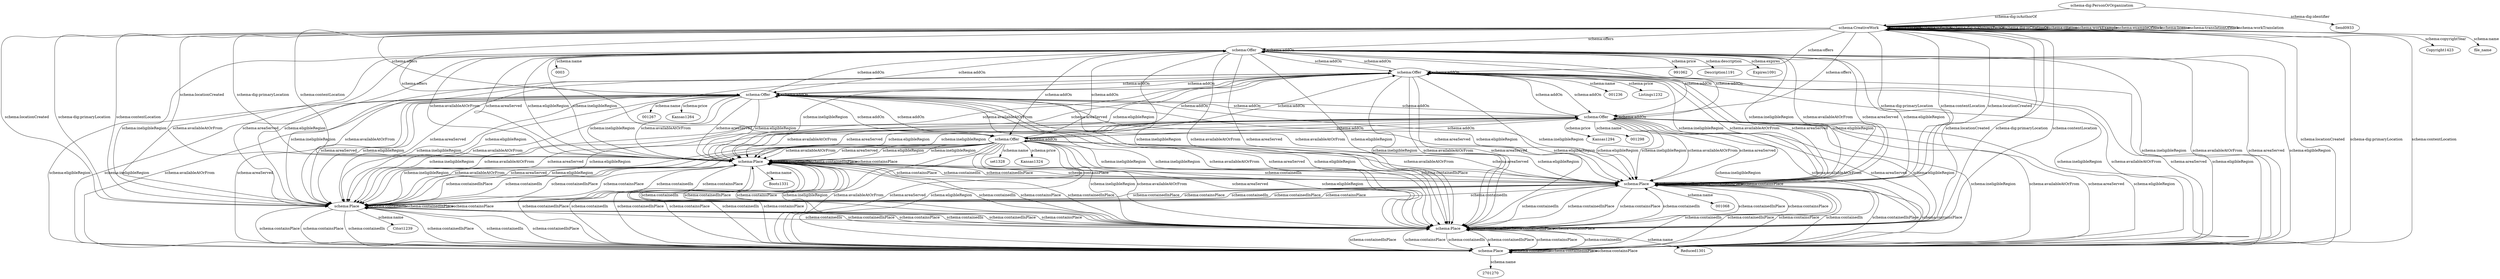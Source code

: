 digraph {
  "991062" [type=attribute_name,label="991062"]
  "2701270" [type=attribute_name,label="2701270"]
  Send0933 [type=attribute_name,label=Send0933]
  "schema-dig:PersonOrOrganization1" [type=class_uri,label="schema-dig:PersonOrOrganization"]
  Copyright1423 [type=attribute_name,label=Copyright1423]
  "schema:CreativeWork1" [type=class_uri,label="schema:CreativeWork"]
  file_name [type=attribute_name,label=file_name]
  Description1191 [type=attribute_name,label=Description1191]
  "schema:Offer1" [type=class_uri,label="schema:Offer"]
  Expires1091 [type=attribute_name,label=Expires1091]
  "0003" [type=attribute_name,label="0003"]
  "001236" [type=attribute_name,label="001236"]
  "schema:Offer2" [type=class_uri,label="schema:Offer"]
  Listings1232 [type=attribute_name,label=Listings1232]
  "001267" [type=attribute_name,label="001267"]
  "schema:Offer3" [type=class_uri,label="schema:Offer"]
  Kansas1264 [type=attribute_name,label=Kansas1264]
  "001298" [type=attribute_name,label="001298"]
  "schema:Offer4" [type=class_uri,label="schema:Offer"]
  Kansas1294 [type=attribute_name,label=Kansas1294]
  set1328 [type=attribute_name,label=set1328]
  "schema:Offer5" [type=class_uri,label="schema:Offer"]
  Kansas1324 [type=attribute_name,label=Kansas1324]
  "001068" [type=attribute_name,label="001068"]
  "schema:Place1" [type=class_uri,label="schema:Place"]
  Citori1239 [type=attribute_name,label=Citori1239]
  "schema:Place2" [type=class_uri,label="schema:Place"]
  "schema:Place3" [type=class_uri,label="schema:Place"]
  Reduced1301 [type=attribute_name,label=Reduced1301]
  "schema:Place4" [type=class_uri,label="schema:Place"]
  Boots1331 [type=attribute_name,label=Boots1331]
  "schema:Place5" [type=class_uri,label="schema:Place"]
  "schema-dig:PersonOrOrganization1" -> Send0933 [label="schema-dig:identifier",type=st_property_uri]
  "schema:CreativeWork1" -> Copyright1423 [label="schema:copyrightYear",type=st_property_uri]
  "schema:CreativeWork1" -> file_name [label="schema:name",type=st_property_uri]
  "schema:Offer1" -> Description1191 [label="schema:description",type=st_property_uri]
  "schema:Offer1" -> Expires1091 [label="schema:expires",type=st_property_uri]
  "schema:Offer1" -> "0003" [label="schema:name",type=st_property_uri]
  "schema:Offer1" -> "991062" [label="schema:price",type=st_property_uri]
  "schema:Offer2" -> "001236" [label="schema:name",type=st_property_uri]
  "schema:Offer2" -> Listings1232 [label="schema:price",type=st_property_uri]
  "schema:Offer3" -> "001267" [label="schema:name",type=st_property_uri]
  "schema:Offer3" -> Kansas1264 [label="schema:price",type=st_property_uri]
  "schema:Offer4" -> "001298" [label="schema:name",type=st_property_uri]
  "schema:Offer4" -> Kansas1294 [label="schema:price",type=st_property_uri]
  "schema:Offer5" -> set1328 [label="schema:name",type=st_property_uri]
  "schema:Offer5" -> Kansas1324 [label="schema:price",type=st_property_uri]
  "schema:Place1" -> "001068" [label="schema:name",type=st_property_uri]
  "schema:Place2" -> Citori1239 [label="schema:name",type=st_property_uri]
  "schema:Place3" -> "2701270" [label="schema:name",type=st_property_uri]
  "schema:Place4" -> Reduced1301 [label="schema:name",type=st_property_uri]
  "schema:Place5" -> Boots1331 [label="schema:name",type=st_property_uri]
  "schema-dig:PersonOrOrganization1" -> "schema:CreativeWork1" [label="schema-dig:isAuthorOf",type=direct_property_uri,weight=1]
  "schema:CreativeWork1" -> "schema:CreativeWork1" [label="schema:hasPart",type=direct_property_uri,weight=1]
  "schema:CreativeWork1" -> "schema:CreativeWork1" [label="schema:isPartOf",type=direct_property_uri,weight=1]
  "schema:CreativeWork1" -> "schema:CreativeWork1" [label="schema-dig:isAbstractPartOf",type=direct_property_uri,weight=1]
  "schema:CreativeWork1" -> "schema:CreativeWork1" [label="schema-dig:isCitationOf",type=direct_property_uri,weight=1]
  "schema:CreativeWork1" -> "schema:CreativeWork1" [label="schema:citation",type=direct_property_uri,weight=1]
  "schema:CreativeWork1" -> "schema:CreativeWork1" [label="schema:workExample",type=direct_property_uri,weight=1]
  "schema:CreativeWork1" -> "schema:CreativeWork1" [label="schema:exampleOfWork",type=direct_property_uri,weight=1]
  "schema:CreativeWork1" -> "schema:CreativeWork1" [label="schema:license",type=direct_property_uri,weight=1]
  "schema:CreativeWork1" -> "schema:CreativeWork1" [label="schema:translationOfWork",type=direct_property_uri,weight=1]
  "schema:CreativeWork1" -> "schema:CreativeWork1" [label="schema:workTranslation",type=direct_property_uri,weight=1]
  "schema:CreativeWork1" -> "schema:Offer1" [label="schema:offers",type=direct_property_uri,weight=1]
  "schema:CreativeWork1" -> "schema:Offer2" [label="schema:offers",type=direct_property_uri,weight=1]
  "schema:CreativeWork1" -> "schema:Offer3" [label="schema:offers",type=direct_property_uri,weight=1]
  "schema:CreativeWork1" -> "schema:Offer4" [label="schema:offers",type=direct_property_uri,weight=1]
  "schema:CreativeWork1" -> "schema:Offer5" [label="schema:offers",type=direct_property_uri,weight=1]
  "schema:CreativeWork1" -> "schema:Place1" [label="schema:locationCreated",type=direct_property_uri,weight=1]
  "schema:CreativeWork1" -> "schema:Place2" [label="schema:locationCreated",type=direct_property_uri,weight=1]
  "schema:CreativeWork1" -> "schema:Place3" [label="schema:locationCreated",type=direct_property_uri,weight=1]
  "schema:CreativeWork1" -> "schema:Place4" [label="schema:locationCreated",type=direct_property_uri,weight=1]
  "schema:CreativeWork1" -> "schema:Place5" [label="schema:locationCreated",type=direct_property_uri,weight=1]
  "schema:CreativeWork1" -> "schema:Place1" [label="schema-dig:primaryLocation",type=direct_property_uri,weight=1]
  "schema:CreativeWork1" -> "schema:Place2" [label="schema-dig:primaryLocation",type=direct_property_uri,weight=1]
  "schema:CreativeWork1" -> "schema:Place3" [label="schema-dig:primaryLocation",type=direct_property_uri,weight=1]
  "schema:CreativeWork1" -> "schema:Place4" [label="schema-dig:primaryLocation",type=direct_property_uri,weight=1]
  "schema:CreativeWork1" -> "schema:Place5" [label="schema-dig:primaryLocation",type=direct_property_uri,weight=1]
  "schema:CreativeWork1" -> "schema:Place1" [label="schema:contentLocation",type=direct_property_uri,weight=1]
  "schema:CreativeWork1" -> "schema:Place2" [label="schema:contentLocation",type=direct_property_uri,weight=1]
  "schema:CreativeWork1" -> "schema:Place3" [label="schema:contentLocation",type=direct_property_uri,weight=1]
  "schema:CreativeWork1" -> "schema:Place4" [label="schema:contentLocation",type=direct_property_uri,weight=1]
  "schema:CreativeWork1" -> "schema:Place5" [label="schema:contentLocation",type=direct_property_uri,weight=1]
  "schema:Offer1" -> "schema:Offer1" [label="schema:addOn",type=direct_property_uri,weight=1]
  "schema:Offer1" -> "schema:Offer2" [label="schema:addOn",type=direct_property_uri,weight=1]
  "schema:Offer1" -> "schema:Offer3" [label="schema:addOn",type=direct_property_uri,weight=1]
  "schema:Offer1" -> "schema:Offer4" [label="schema:addOn",type=direct_property_uri,weight=1]
  "schema:Offer1" -> "schema:Offer5" [label="schema:addOn",type=direct_property_uri,weight=1]
  "schema:Offer2" -> "schema:Offer1" [label="schema:addOn",type=direct_property_uri,weight=1]
  "schema:Offer2" -> "schema:Offer2" [label="schema:addOn",type=direct_property_uri,weight=1]
  "schema:Offer2" -> "schema:Offer3" [label="schema:addOn",type=direct_property_uri,weight=1]
  "schema:Offer2" -> "schema:Offer4" [label="schema:addOn",type=direct_property_uri,weight=1]
  "schema:Offer2" -> "schema:Offer5" [label="schema:addOn",type=direct_property_uri,weight=1]
  "schema:Offer3" -> "schema:Offer1" [label="schema:addOn",type=direct_property_uri,weight=1]
  "schema:Offer3" -> "schema:Offer2" [label="schema:addOn",type=direct_property_uri,weight=1]
  "schema:Offer3" -> "schema:Offer3" [label="schema:addOn",type=direct_property_uri,weight=1]
  "schema:Offer3" -> "schema:Offer4" [label="schema:addOn",type=direct_property_uri,weight=1]
  "schema:Offer3" -> "schema:Offer5" [label="schema:addOn",type=direct_property_uri,weight=1]
  "schema:Offer4" -> "schema:Offer1" [label="schema:addOn",type=direct_property_uri,weight=1]
  "schema:Offer4" -> "schema:Offer2" [label="schema:addOn",type=direct_property_uri,weight=1]
  "schema:Offer4" -> "schema:Offer3" [label="schema:addOn",type=direct_property_uri,weight=1]
  "schema:Offer4" -> "schema:Offer4" [label="schema:addOn",type=direct_property_uri,weight=1]
  "schema:Offer4" -> "schema:Offer5" [label="schema:addOn",type=direct_property_uri,weight=1]
  "schema:Offer5" -> "schema:Offer1" [label="schema:addOn",type=direct_property_uri,weight=1]
  "schema:Offer5" -> "schema:Offer2" [label="schema:addOn",type=direct_property_uri,weight=1]
  "schema:Offer5" -> "schema:Offer3" [label="schema:addOn",type=direct_property_uri,weight=1]
  "schema:Offer5" -> "schema:Offer4" [label="schema:addOn",type=direct_property_uri,weight=1]
  "schema:Offer5" -> "schema:Offer5" [label="schema:addOn",type=direct_property_uri,weight=1]
  "schema:Offer1" -> "schema:Place1" [label="schema:ineligibleRegion",type=direct_property_uri,weight=1]
  "schema:Offer1" -> "schema:Place2" [label="schema:ineligibleRegion",type=direct_property_uri,weight=1]
  "schema:Offer1" -> "schema:Place3" [label="schema:ineligibleRegion",type=direct_property_uri,weight=1]
  "schema:Offer1" -> "schema:Place4" [label="schema:ineligibleRegion",type=direct_property_uri,weight=1]
  "schema:Offer1" -> "schema:Place5" [label="schema:ineligibleRegion",type=direct_property_uri,weight=1]
  "schema:Offer2" -> "schema:Place1" [label="schema:ineligibleRegion",type=direct_property_uri,weight=1]
  "schema:Offer2" -> "schema:Place2" [label="schema:ineligibleRegion",type=direct_property_uri,weight=1]
  "schema:Offer2" -> "schema:Place3" [label="schema:ineligibleRegion",type=direct_property_uri,weight=1]
  "schema:Offer2" -> "schema:Place4" [label="schema:ineligibleRegion",type=direct_property_uri,weight=1]
  "schema:Offer2" -> "schema:Place5" [label="schema:ineligibleRegion",type=direct_property_uri,weight=1]
  "schema:Offer3" -> "schema:Place1" [label="schema:ineligibleRegion",type=direct_property_uri,weight=1]
  "schema:Offer3" -> "schema:Place2" [label="schema:ineligibleRegion",type=direct_property_uri,weight=1]
  "schema:Offer3" -> "schema:Place3" [label="schema:ineligibleRegion",type=direct_property_uri,weight=1]
  "schema:Offer3" -> "schema:Place4" [label="schema:ineligibleRegion",type=direct_property_uri,weight=1]
  "schema:Offer3" -> "schema:Place5" [label="schema:ineligibleRegion",type=direct_property_uri,weight=1]
  "schema:Offer4" -> "schema:Place1" [label="schema:ineligibleRegion",type=direct_property_uri,weight=1]
  "schema:Offer4" -> "schema:Place2" [label="schema:ineligibleRegion",type=direct_property_uri,weight=1]
  "schema:Offer4" -> "schema:Place3" [label="schema:ineligibleRegion",type=direct_property_uri,weight=1]
  "schema:Offer4" -> "schema:Place4" [label="schema:ineligibleRegion",type=direct_property_uri,weight=1]
  "schema:Offer4" -> "schema:Place5" [label="schema:ineligibleRegion",type=direct_property_uri,weight=1]
  "schema:Offer5" -> "schema:Place1" [label="schema:ineligibleRegion",type=direct_property_uri,weight=1]
  "schema:Offer5" -> "schema:Place2" [label="schema:ineligibleRegion",type=direct_property_uri,weight=1]
  "schema:Offer5" -> "schema:Place3" [label="schema:ineligibleRegion",type=direct_property_uri,weight=1]
  "schema:Offer5" -> "schema:Place4" [label="schema:ineligibleRegion",type=direct_property_uri,weight=1]
  "schema:Offer5" -> "schema:Place5" [label="schema:ineligibleRegion",type=direct_property_uri,weight=1]
  "schema:Offer1" -> "schema:Place1" [label="schema:availableAtOrFrom",type=direct_property_uri,weight=1]
  "schema:Offer1" -> "schema:Place2" [label="schema:availableAtOrFrom",type=direct_property_uri,weight=1]
  "schema:Offer1" -> "schema:Place3" [label="schema:availableAtOrFrom",type=direct_property_uri,weight=1]
  "schema:Offer1" -> "schema:Place4" [label="schema:availableAtOrFrom",type=direct_property_uri,weight=1]
  "schema:Offer1" -> "schema:Place5" [label="schema:availableAtOrFrom",type=direct_property_uri,weight=1]
  "schema:Offer2" -> "schema:Place1" [label="schema:availableAtOrFrom",type=direct_property_uri,weight=1]
  "schema:Offer2" -> "schema:Place2" [label="schema:availableAtOrFrom",type=direct_property_uri,weight=1]
  "schema:Offer2" -> "schema:Place3" [label="schema:availableAtOrFrom",type=direct_property_uri,weight=1]
  "schema:Offer2" -> "schema:Place4" [label="schema:availableAtOrFrom",type=direct_property_uri,weight=1]
  "schema:Offer2" -> "schema:Place5" [label="schema:availableAtOrFrom",type=direct_property_uri,weight=1]
  "schema:Offer3" -> "schema:Place1" [label="schema:availableAtOrFrom",type=direct_property_uri,weight=1]
  "schema:Offer3" -> "schema:Place2" [label="schema:availableAtOrFrom",type=direct_property_uri,weight=1]
  "schema:Offer3" -> "schema:Place3" [label="schema:availableAtOrFrom",type=direct_property_uri,weight=1]
  "schema:Offer3" -> "schema:Place4" [label="schema:availableAtOrFrom",type=direct_property_uri,weight=1]
  "schema:Offer3" -> "schema:Place5" [label="schema:availableAtOrFrom",type=direct_property_uri,weight=1]
  "schema:Offer4" -> "schema:Place1" [label="schema:availableAtOrFrom",type=direct_property_uri,weight=1]
  "schema:Offer4" -> "schema:Place2" [label="schema:availableAtOrFrom",type=direct_property_uri,weight=1]
  "schema:Offer4" -> "schema:Place3" [label="schema:availableAtOrFrom",type=direct_property_uri,weight=1]
  "schema:Offer4" -> "schema:Place4" [label="schema:availableAtOrFrom",type=direct_property_uri,weight=1]
  "schema:Offer4" -> "schema:Place5" [label="schema:availableAtOrFrom",type=direct_property_uri,weight=1]
  "schema:Offer5" -> "schema:Place1" [label="schema:availableAtOrFrom",type=direct_property_uri,weight=1]
  "schema:Offer5" -> "schema:Place2" [label="schema:availableAtOrFrom",type=direct_property_uri,weight=1]
  "schema:Offer5" -> "schema:Place3" [label="schema:availableAtOrFrom",type=direct_property_uri,weight=1]
  "schema:Offer5" -> "schema:Place4" [label="schema:availableAtOrFrom",type=direct_property_uri,weight=1]
  "schema:Offer5" -> "schema:Place5" [label="schema:availableAtOrFrom",type=direct_property_uri,weight=1]
  "schema:Offer1" -> "schema:Place1" [label="schema:areaServed",type=direct_property_uri,weight=1]
  "schema:Offer1" -> "schema:Place2" [label="schema:areaServed",type=direct_property_uri,weight=1]
  "schema:Offer1" -> "schema:Place3" [label="schema:areaServed",type=direct_property_uri,weight=1]
  "schema:Offer1" -> "schema:Place4" [label="schema:areaServed",type=direct_property_uri,weight=1]
  "schema:Offer1" -> "schema:Place5" [label="schema:areaServed",type=direct_property_uri,weight=1]
  "schema:Offer2" -> "schema:Place1" [label="schema:areaServed",type=direct_property_uri,weight=1]
  "schema:Offer2" -> "schema:Place2" [label="schema:areaServed",type=direct_property_uri,weight=1]
  "schema:Offer2" -> "schema:Place3" [label="schema:areaServed",type=direct_property_uri,weight=1]
  "schema:Offer2" -> "schema:Place4" [label="schema:areaServed",type=direct_property_uri,weight=1]
  "schema:Offer2" -> "schema:Place5" [label="schema:areaServed",type=direct_property_uri,weight=1]
  "schema:Offer3" -> "schema:Place1" [label="schema:areaServed",type=direct_property_uri,weight=1]
  "schema:Offer3" -> "schema:Place2" [label="schema:areaServed",type=direct_property_uri,weight=1]
  "schema:Offer3" -> "schema:Place3" [label="schema:areaServed",type=direct_property_uri,weight=1]
  "schema:Offer3" -> "schema:Place4" [label="schema:areaServed",type=direct_property_uri,weight=1]
  "schema:Offer3" -> "schema:Place5" [label="schema:areaServed",type=direct_property_uri,weight=1]
  "schema:Offer4" -> "schema:Place1" [label="schema:areaServed",type=direct_property_uri,weight=1]
  "schema:Offer4" -> "schema:Place2" [label="schema:areaServed",type=direct_property_uri,weight=1]
  "schema:Offer4" -> "schema:Place3" [label="schema:areaServed",type=direct_property_uri,weight=1]
  "schema:Offer4" -> "schema:Place4" [label="schema:areaServed",type=direct_property_uri,weight=1]
  "schema:Offer4" -> "schema:Place5" [label="schema:areaServed",type=direct_property_uri,weight=1]
  "schema:Offer5" -> "schema:Place1" [label="schema:areaServed",type=direct_property_uri,weight=1]
  "schema:Offer5" -> "schema:Place2" [label="schema:areaServed",type=direct_property_uri,weight=1]
  "schema:Offer5" -> "schema:Place3" [label="schema:areaServed",type=direct_property_uri,weight=1]
  "schema:Offer5" -> "schema:Place4" [label="schema:areaServed",type=direct_property_uri,weight=1]
  "schema:Offer5" -> "schema:Place5" [label="schema:areaServed",type=direct_property_uri,weight=1]
  "schema:Offer1" -> "schema:Place1" [label="schema:eligibleRegion",type=direct_property_uri,weight=1]
  "schema:Offer1" -> "schema:Place2" [label="schema:eligibleRegion",type=direct_property_uri,weight=1]
  "schema:Offer1" -> "schema:Place3" [label="schema:eligibleRegion",type=direct_property_uri,weight=1]
  "schema:Offer1" -> "schema:Place4" [label="schema:eligibleRegion",type=direct_property_uri,weight=1]
  "schema:Offer1" -> "schema:Place5" [label="schema:eligibleRegion",type=direct_property_uri,weight=1]
  "schema:Offer2" -> "schema:Place1" [label="schema:eligibleRegion",type=direct_property_uri,weight=1]
  "schema:Offer2" -> "schema:Place2" [label="schema:eligibleRegion",type=direct_property_uri,weight=1]
  "schema:Offer2" -> "schema:Place3" [label="schema:eligibleRegion",type=direct_property_uri,weight=1]
  "schema:Offer2" -> "schema:Place4" [label="schema:eligibleRegion",type=direct_property_uri,weight=1]
  "schema:Offer2" -> "schema:Place5" [label="schema:eligibleRegion",type=direct_property_uri,weight=1]
  "schema:Offer3" -> "schema:Place1" [label="schema:eligibleRegion",type=direct_property_uri,weight=1]
  "schema:Offer3" -> "schema:Place2" [label="schema:eligibleRegion",type=direct_property_uri,weight=1]
  "schema:Offer3" -> "schema:Place3" [label="schema:eligibleRegion",type=direct_property_uri,weight=1]
  "schema:Offer3" -> "schema:Place4" [label="schema:eligibleRegion",type=direct_property_uri,weight=1]
  "schema:Offer3" -> "schema:Place5" [label="schema:eligibleRegion",type=direct_property_uri,weight=1]
  "schema:Offer4" -> "schema:Place1" [label="schema:eligibleRegion",type=direct_property_uri,weight=1]
  "schema:Offer4" -> "schema:Place2" [label="schema:eligibleRegion",type=direct_property_uri,weight=1]
  "schema:Offer4" -> "schema:Place3" [label="schema:eligibleRegion",type=direct_property_uri,weight=1]
  "schema:Offer4" -> "schema:Place4" [label="schema:eligibleRegion",type=direct_property_uri,weight=1]
  "schema:Offer4" -> "schema:Place5" [label="schema:eligibleRegion",type=direct_property_uri,weight=1]
  "schema:Offer5" -> "schema:Place1" [label="schema:eligibleRegion",type=direct_property_uri,weight=1]
  "schema:Offer5" -> "schema:Place2" [label="schema:eligibleRegion",type=direct_property_uri,weight=1]
  "schema:Offer5" -> "schema:Place3" [label="schema:eligibleRegion",type=direct_property_uri,weight=1]
  "schema:Offer5" -> "schema:Place4" [label="schema:eligibleRegion",type=direct_property_uri,weight=1]
  "schema:Offer5" -> "schema:Place5" [label="schema:eligibleRegion",type=direct_property_uri,weight=1]
  "schema:Place1" -> "schema:Place1" [label="schema:containedIn",type=direct_property_uri,weight=1]
  "schema:Place1" -> "schema:Place2" [label="schema:containedIn",type=direct_property_uri,weight=1]
  "schema:Place1" -> "schema:Place3" [label="schema:containedIn",type=direct_property_uri,weight=1]
  "schema:Place1" -> "schema:Place4" [label="schema:containedIn",type=direct_property_uri,weight=1]
  "schema:Place1" -> "schema:Place5" [label="schema:containedIn",type=direct_property_uri,weight=1]
  "schema:Place2" -> "schema:Place1" [label="schema:containedIn",type=direct_property_uri,weight=1]
  "schema:Place2" -> "schema:Place2" [label="schema:containedIn",type=direct_property_uri,weight=1]
  "schema:Place2" -> "schema:Place3" [label="schema:containedIn",type=direct_property_uri,weight=1]
  "schema:Place2" -> "schema:Place4" [label="schema:containedIn",type=direct_property_uri,weight=1]
  "schema:Place2" -> "schema:Place5" [label="schema:containedIn",type=direct_property_uri,weight=1]
  "schema:Place3" -> "schema:Place1" [label="schema:containedIn",type=direct_property_uri,weight=1]
  "schema:Place3" -> "schema:Place2" [label="schema:containedIn",type=direct_property_uri,weight=1]
  "schema:Place3" -> "schema:Place3" [label="schema:containedIn",type=direct_property_uri,weight=1]
  "schema:Place3" -> "schema:Place4" [label="schema:containedIn",type=direct_property_uri,weight=1]
  "schema:Place3" -> "schema:Place5" [label="schema:containedIn",type=direct_property_uri,weight=1]
  "schema:Place4" -> "schema:Place1" [label="schema:containedIn",type=direct_property_uri,weight=1]
  "schema:Place4" -> "schema:Place2" [label="schema:containedIn",type=direct_property_uri,weight=1]
  "schema:Place4" -> "schema:Place3" [label="schema:containedIn",type=direct_property_uri,weight=1]
  "schema:Place4" -> "schema:Place4" [label="schema:containedIn",type=direct_property_uri,weight=1]
  "schema:Place4" -> "schema:Place5" [label="schema:containedIn",type=direct_property_uri,weight=1]
  "schema:Place5" -> "schema:Place1" [label="schema:containedIn",type=direct_property_uri,weight=1]
  "schema:Place5" -> "schema:Place2" [label="schema:containedIn",type=direct_property_uri,weight=1]
  "schema:Place5" -> "schema:Place3" [label="schema:containedIn",type=direct_property_uri,weight=1]
  "schema:Place5" -> "schema:Place4" [label="schema:containedIn",type=direct_property_uri,weight=1]
  "schema:Place5" -> "schema:Place5" [label="schema:containedIn",type=direct_property_uri,weight=1]
  "schema:Place1" -> "schema:Place1" [label="schema:containedInPlace",type=direct_property_uri,weight=1]
  "schema:Place1" -> "schema:Place2" [label="schema:containedInPlace",type=direct_property_uri,weight=1]
  "schema:Place1" -> "schema:Place3" [label="schema:containedInPlace",type=direct_property_uri,weight=1]
  "schema:Place1" -> "schema:Place4" [label="schema:containedInPlace",type=direct_property_uri,weight=1]
  "schema:Place1" -> "schema:Place5" [label="schema:containedInPlace",type=direct_property_uri,weight=1]
  "schema:Place2" -> "schema:Place1" [label="schema:containedInPlace",type=direct_property_uri,weight=1]
  "schema:Place2" -> "schema:Place2" [label="schema:containedInPlace",type=direct_property_uri,weight=1]
  "schema:Place2" -> "schema:Place3" [label="schema:containedInPlace",type=direct_property_uri,weight=1]
  "schema:Place2" -> "schema:Place4" [label="schema:containedInPlace",type=direct_property_uri,weight=1]
  "schema:Place2" -> "schema:Place5" [label="schema:containedInPlace",type=direct_property_uri,weight=1]
  "schema:Place3" -> "schema:Place1" [label="schema:containedInPlace",type=direct_property_uri,weight=1]
  "schema:Place3" -> "schema:Place2" [label="schema:containedInPlace",type=direct_property_uri,weight=1]
  "schema:Place3" -> "schema:Place3" [label="schema:containedInPlace",type=direct_property_uri,weight=1]
  "schema:Place3" -> "schema:Place4" [label="schema:containedInPlace",type=direct_property_uri,weight=1]
  "schema:Place3" -> "schema:Place5" [label="schema:containedInPlace",type=direct_property_uri,weight=1]
  "schema:Place4" -> "schema:Place1" [label="schema:containedInPlace",type=direct_property_uri,weight=1]
  "schema:Place4" -> "schema:Place2" [label="schema:containedInPlace",type=direct_property_uri,weight=1]
  "schema:Place4" -> "schema:Place3" [label="schema:containedInPlace",type=direct_property_uri,weight=1]
  "schema:Place4" -> "schema:Place4" [label="schema:containedInPlace",type=direct_property_uri,weight=1]
  "schema:Place4" -> "schema:Place5" [label="schema:containedInPlace",type=direct_property_uri,weight=1]
  "schema:Place5" -> "schema:Place1" [label="schema:containedInPlace",type=direct_property_uri,weight=1]
  "schema:Place5" -> "schema:Place2" [label="schema:containedInPlace",type=direct_property_uri,weight=1]
  "schema:Place5" -> "schema:Place3" [label="schema:containedInPlace",type=direct_property_uri,weight=1]
  "schema:Place5" -> "schema:Place4" [label="schema:containedInPlace",type=direct_property_uri,weight=1]
  "schema:Place5" -> "schema:Place5" [label="schema:containedInPlace",type=direct_property_uri,weight=1]
  "schema:Place1" -> "schema:Place1" [label="schema:containsPlace",type=direct_property_uri,weight=1]
  "schema:Place1" -> "schema:Place2" [label="schema:containsPlace",type=direct_property_uri,weight=1]
  "schema:Place1" -> "schema:Place3" [label="schema:containsPlace",type=direct_property_uri,weight=1]
  "schema:Place1" -> "schema:Place4" [label="schema:containsPlace",type=direct_property_uri,weight=1]
  "schema:Place1" -> "schema:Place5" [label="schema:containsPlace",type=direct_property_uri,weight=1]
  "schema:Place2" -> "schema:Place1" [label="schema:containsPlace",type=direct_property_uri,weight=1]
  "schema:Place2" -> "schema:Place2" [label="schema:containsPlace",type=direct_property_uri,weight=1]
  "schema:Place2" -> "schema:Place3" [label="schema:containsPlace",type=direct_property_uri,weight=1]
  "schema:Place2" -> "schema:Place4" [label="schema:containsPlace",type=direct_property_uri,weight=1]
  "schema:Place2" -> "schema:Place5" [label="schema:containsPlace",type=direct_property_uri,weight=1]
  "schema:Place3" -> "schema:Place1" [label="schema:containsPlace",type=direct_property_uri,weight=1]
  "schema:Place3" -> "schema:Place2" [label="schema:containsPlace",type=direct_property_uri,weight=1]
  "schema:Place3" -> "schema:Place3" [label="schema:containsPlace",type=direct_property_uri,weight=1]
  "schema:Place3" -> "schema:Place4" [label="schema:containsPlace",type=direct_property_uri,weight=1]
  "schema:Place3" -> "schema:Place5" [label="schema:containsPlace",type=direct_property_uri,weight=1]
  "schema:Place4" -> "schema:Place1" [label="schema:containsPlace",type=direct_property_uri,weight=1]
  "schema:Place4" -> "schema:Place2" [label="schema:containsPlace",type=direct_property_uri,weight=1]
  "schema:Place4" -> "schema:Place3" [label="schema:containsPlace",type=direct_property_uri,weight=1]
  "schema:Place4" -> "schema:Place4" [label="schema:containsPlace",type=direct_property_uri,weight=1]
  "schema:Place4" -> "schema:Place5" [label="schema:containsPlace",type=direct_property_uri,weight=1]
  "schema:Place5" -> "schema:Place1" [label="schema:containsPlace",type=direct_property_uri,weight=1]
  "schema:Place5" -> "schema:Place2" [label="schema:containsPlace",type=direct_property_uri,weight=1]
  "schema:Place5" -> "schema:Place3" [label="schema:containsPlace",type=direct_property_uri,weight=1]
  "schema:Place5" -> "schema:Place4" [label="schema:containsPlace",type=direct_property_uri,weight=1]
  "schema:Place5" -> "schema:Place5" [label="schema:containsPlace",type=direct_property_uri,weight=1]
}
